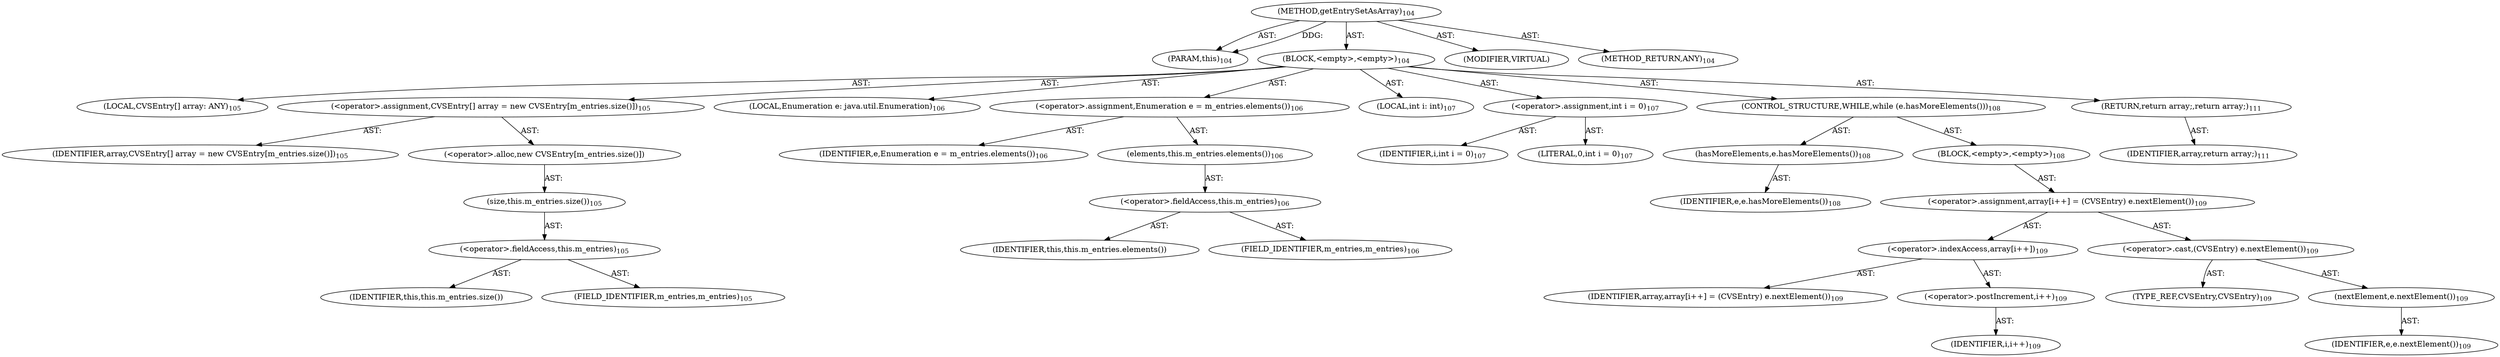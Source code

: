 digraph "getEntrySetAsArray" {  
"111669149696" [label = <(METHOD,getEntrySetAsArray)<SUB>104</SUB>> ]
"115964116996" [label = <(PARAM,this)<SUB>104</SUB>> ]
"25769803776" [label = <(BLOCK,&lt;empty&gt;,&lt;empty&gt;)<SUB>104</SUB>> ]
"94489280512" [label = <(LOCAL,CVSEntry[] array: ANY)<SUB>105</SUB>> ]
"30064771072" [label = <(&lt;operator&gt;.assignment,CVSEntry[] array = new CVSEntry[m_entries.size()])<SUB>105</SUB>> ]
"68719476745" [label = <(IDENTIFIER,array,CVSEntry[] array = new CVSEntry[m_entries.size()])<SUB>105</SUB>> ]
"30064771073" [label = <(&lt;operator&gt;.alloc,new CVSEntry[m_entries.size()])> ]
"30064771074" [label = <(size,this.m_entries.size())<SUB>105</SUB>> ]
"30064771075" [label = <(&lt;operator&gt;.fieldAccess,this.m_entries)<SUB>105</SUB>> ]
"68719476746" [label = <(IDENTIFIER,this,this.m_entries.size())> ]
"55834574848" [label = <(FIELD_IDENTIFIER,m_entries,m_entries)<SUB>105</SUB>> ]
"94489280513" [label = <(LOCAL,Enumeration e: java.util.Enumeration)<SUB>106</SUB>> ]
"30064771076" [label = <(&lt;operator&gt;.assignment,Enumeration e = m_entries.elements())<SUB>106</SUB>> ]
"68719476747" [label = <(IDENTIFIER,e,Enumeration e = m_entries.elements())<SUB>106</SUB>> ]
"30064771077" [label = <(elements,this.m_entries.elements())<SUB>106</SUB>> ]
"30064771078" [label = <(&lt;operator&gt;.fieldAccess,this.m_entries)<SUB>106</SUB>> ]
"68719476748" [label = <(IDENTIFIER,this,this.m_entries.elements())> ]
"55834574849" [label = <(FIELD_IDENTIFIER,m_entries,m_entries)<SUB>106</SUB>> ]
"94489280514" [label = <(LOCAL,int i: int)<SUB>107</SUB>> ]
"30064771079" [label = <(&lt;operator&gt;.assignment,int i = 0)<SUB>107</SUB>> ]
"68719476749" [label = <(IDENTIFIER,i,int i = 0)<SUB>107</SUB>> ]
"90194313216" [label = <(LITERAL,0,int i = 0)<SUB>107</SUB>> ]
"47244640256" [label = <(CONTROL_STRUCTURE,WHILE,while (e.hasMoreElements()))<SUB>108</SUB>> ]
"30064771080" [label = <(hasMoreElements,e.hasMoreElements())<SUB>108</SUB>> ]
"68719476750" [label = <(IDENTIFIER,e,e.hasMoreElements())<SUB>108</SUB>> ]
"25769803777" [label = <(BLOCK,&lt;empty&gt;,&lt;empty&gt;)<SUB>108</SUB>> ]
"30064771081" [label = <(&lt;operator&gt;.assignment,array[i++] = (CVSEntry) e.nextElement())<SUB>109</SUB>> ]
"30064771082" [label = <(&lt;operator&gt;.indexAccess,array[i++])<SUB>109</SUB>> ]
"68719476751" [label = <(IDENTIFIER,array,array[i++] = (CVSEntry) e.nextElement())<SUB>109</SUB>> ]
"30064771083" [label = <(&lt;operator&gt;.postIncrement,i++)<SUB>109</SUB>> ]
"68719476752" [label = <(IDENTIFIER,i,i++)<SUB>109</SUB>> ]
"30064771084" [label = <(&lt;operator&gt;.cast,(CVSEntry) e.nextElement())<SUB>109</SUB>> ]
"180388626432" [label = <(TYPE_REF,CVSEntry,CVSEntry)<SUB>109</SUB>> ]
"30064771085" [label = <(nextElement,e.nextElement())<SUB>109</SUB>> ]
"68719476753" [label = <(IDENTIFIER,e,e.nextElement())<SUB>109</SUB>> ]
"146028888064" [label = <(RETURN,return array;,return array;)<SUB>111</SUB>> ]
"68719476754" [label = <(IDENTIFIER,array,return array;)<SUB>111</SUB>> ]
"133143986196" [label = <(MODIFIER,VIRTUAL)> ]
"128849018880" [label = <(METHOD_RETURN,ANY)<SUB>104</SUB>> ]
  "111669149696" -> "115964116996"  [ label = "AST: "] 
  "111669149696" -> "25769803776"  [ label = "AST: "] 
  "111669149696" -> "133143986196"  [ label = "AST: "] 
  "111669149696" -> "128849018880"  [ label = "AST: "] 
  "25769803776" -> "94489280512"  [ label = "AST: "] 
  "25769803776" -> "30064771072"  [ label = "AST: "] 
  "25769803776" -> "94489280513"  [ label = "AST: "] 
  "25769803776" -> "30064771076"  [ label = "AST: "] 
  "25769803776" -> "94489280514"  [ label = "AST: "] 
  "25769803776" -> "30064771079"  [ label = "AST: "] 
  "25769803776" -> "47244640256"  [ label = "AST: "] 
  "25769803776" -> "146028888064"  [ label = "AST: "] 
  "30064771072" -> "68719476745"  [ label = "AST: "] 
  "30064771072" -> "30064771073"  [ label = "AST: "] 
  "30064771073" -> "30064771074"  [ label = "AST: "] 
  "30064771074" -> "30064771075"  [ label = "AST: "] 
  "30064771075" -> "68719476746"  [ label = "AST: "] 
  "30064771075" -> "55834574848"  [ label = "AST: "] 
  "30064771076" -> "68719476747"  [ label = "AST: "] 
  "30064771076" -> "30064771077"  [ label = "AST: "] 
  "30064771077" -> "30064771078"  [ label = "AST: "] 
  "30064771078" -> "68719476748"  [ label = "AST: "] 
  "30064771078" -> "55834574849"  [ label = "AST: "] 
  "30064771079" -> "68719476749"  [ label = "AST: "] 
  "30064771079" -> "90194313216"  [ label = "AST: "] 
  "47244640256" -> "30064771080"  [ label = "AST: "] 
  "47244640256" -> "25769803777"  [ label = "AST: "] 
  "30064771080" -> "68719476750"  [ label = "AST: "] 
  "25769803777" -> "30064771081"  [ label = "AST: "] 
  "30064771081" -> "30064771082"  [ label = "AST: "] 
  "30064771081" -> "30064771084"  [ label = "AST: "] 
  "30064771082" -> "68719476751"  [ label = "AST: "] 
  "30064771082" -> "30064771083"  [ label = "AST: "] 
  "30064771083" -> "68719476752"  [ label = "AST: "] 
  "30064771084" -> "180388626432"  [ label = "AST: "] 
  "30064771084" -> "30064771085"  [ label = "AST: "] 
  "30064771085" -> "68719476753"  [ label = "AST: "] 
  "146028888064" -> "68719476754"  [ label = "AST: "] 
  "111669149696" -> "115964116996"  [ label = "DDG: "] 
}
